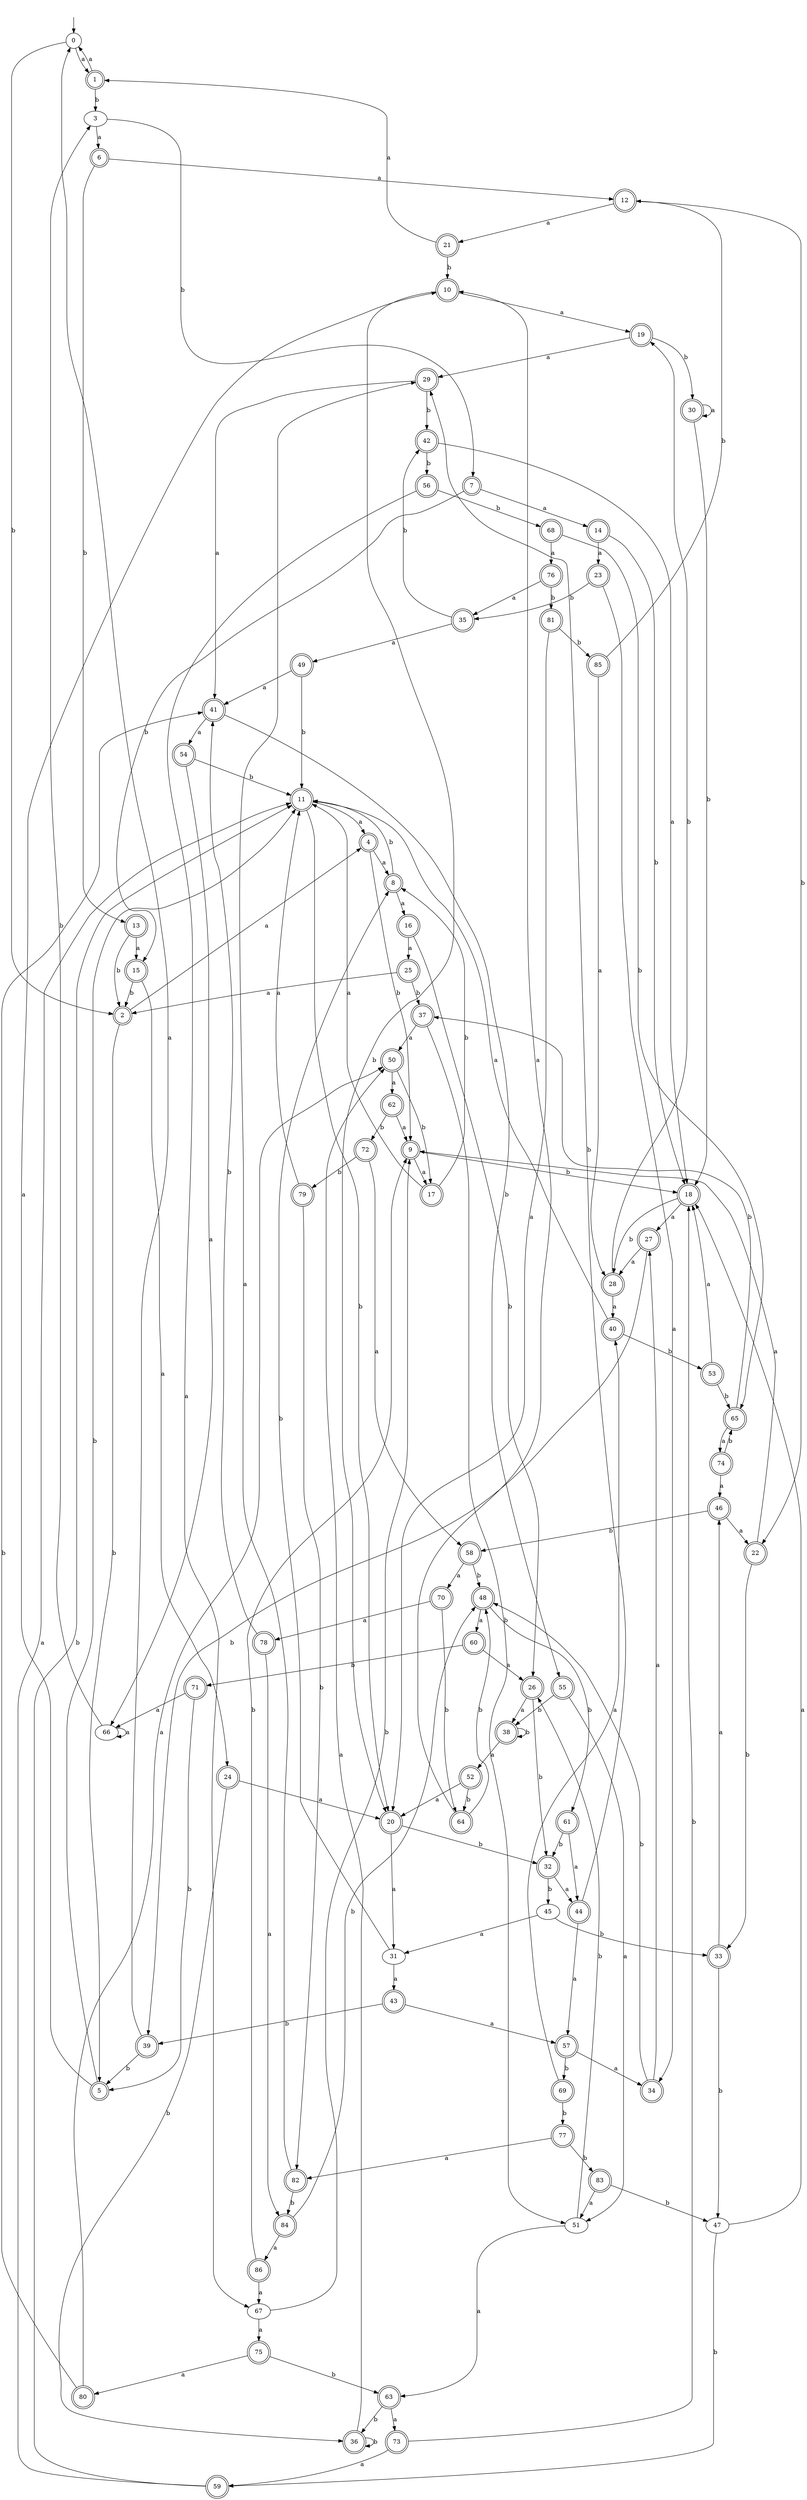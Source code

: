 digraph RandomDFA {
  __start0 [label="", shape=none];
  __start0 -> 0 [label=""];
  0 [shape=circle]
  0 -> 1 [label="a"]
  0 -> 2 [label="b"]
  1 [shape=doublecircle]
  1 -> 0 [label="a"]
  1 -> 3 [label="b"]
  2 [shape=doublecircle]
  2 -> 4 [label="a"]
  2 -> 5 [label="b"]
  3
  3 -> 6 [label="a"]
  3 -> 7 [label="b"]
  4 [shape=doublecircle]
  4 -> 8 [label="a"]
  4 -> 9 [label="b"]
  5 [shape=doublecircle]
  5 -> 10 [label="a"]
  5 -> 11 [label="b"]
  6 [shape=doublecircle]
  6 -> 12 [label="a"]
  6 -> 13 [label="b"]
  7 [shape=doublecircle]
  7 -> 14 [label="a"]
  7 -> 15 [label="b"]
  8 [shape=doublecircle]
  8 -> 16 [label="a"]
  8 -> 11 [label="b"]
  9 [shape=doublecircle]
  9 -> 17 [label="a"]
  9 -> 18 [label="b"]
  10 [shape=doublecircle]
  10 -> 19 [label="a"]
  10 -> 20 [label="b"]
  11 [shape=doublecircle]
  11 -> 4 [label="a"]
  11 -> 20 [label="b"]
  12 [shape=doublecircle]
  12 -> 21 [label="a"]
  12 -> 22 [label="b"]
  13 [shape=doublecircle]
  13 -> 15 [label="a"]
  13 -> 2 [label="b"]
  14 [shape=doublecircle]
  14 -> 23 [label="a"]
  14 -> 18 [label="b"]
  15 [shape=doublecircle]
  15 -> 24 [label="a"]
  15 -> 2 [label="b"]
  16 [shape=doublecircle]
  16 -> 25 [label="a"]
  16 -> 26 [label="b"]
  17 [shape=doublecircle]
  17 -> 11 [label="a"]
  17 -> 8 [label="b"]
  18 [shape=doublecircle]
  18 -> 27 [label="a"]
  18 -> 28 [label="b"]
  19 [shape=doublecircle]
  19 -> 29 [label="a"]
  19 -> 30 [label="b"]
  20 [shape=doublecircle]
  20 -> 31 [label="a"]
  20 -> 32 [label="b"]
  21 [shape=doublecircle]
  21 -> 1 [label="a"]
  21 -> 10 [label="b"]
  22 [shape=doublecircle]
  22 -> 9 [label="a"]
  22 -> 33 [label="b"]
  23 [shape=doublecircle]
  23 -> 34 [label="a"]
  23 -> 35 [label="b"]
  24 [shape=doublecircle]
  24 -> 20 [label="a"]
  24 -> 36 [label="b"]
  25 [shape=doublecircle]
  25 -> 2 [label="a"]
  25 -> 37 [label="b"]
  26 [shape=doublecircle]
  26 -> 38 [label="a"]
  26 -> 32 [label="b"]
  27 [shape=doublecircle]
  27 -> 28 [label="a"]
  27 -> 39 [label="b"]
  28 [shape=doublecircle]
  28 -> 40 [label="a"]
  28 -> 19 [label="b"]
  29 [shape=doublecircle]
  29 -> 41 [label="a"]
  29 -> 42 [label="b"]
  30 [shape=doublecircle]
  30 -> 30 [label="a"]
  30 -> 18 [label="b"]
  31
  31 -> 43 [label="a"]
  31 -> 8 [label="b"]
  32 [shape=doublecircle]
  32 -> 44 [label="a"]
  32 -> 45 [label="b"]
  33 [shape=doublecircle]
  33 -> 46 [label="a"]
  33 -> 47 [label="b"]
  34 [shape=doublecircle]
  34 -> 27 [label="a"]
  34 -> 48 [label="b"]
  35 [shape=doublecircle]
  35 -> 49 [label="a"]
  35 -> 42 [label="b"]
  36 [shape=doublecircle]
  36 -> 50 [label="a"]
  36 -> 36 [label="b"]
  37 [shape=doublecircle]
  37 -> 50 [label="a"]
  37 -> 51 [label="b"]
  38 [shape=doublecircle]
  38 -> 52 [label="a"]
  38 -> 38 [label="b"]
  39 [shape=doublecircle]
  39 -> 0 [label="a"]
  39 -> 5 [label="b"]
  40 [shape=doublecircle]
  40 -> 11 [label="a"]
  40 -> 53 [label="b"]
  41 [shape=doublecircle]
  41 -> 54 [label="a"]
  41 -> 55 [label="b"]
  42 [shape=doublecircle]
  42 -> 18 [label="a"]
  42 -> 56 [label="b"]
  43 [shape=doublecircle]
  43 -> 57 [label="a"]
  43 -> 39 [label="b"]
  44 [shape=doublecircle]
  44 -> 57 [label="a"]
  44 -> 29 [label="b"]
  45
  45 -> 31 [label="a"]
  45 -> 33 [label="b"]
  46 [shape=doublecircle]
  46 -> 22 [label="a"]
  46 -> 58 [label="b"]
  47
  47 -> 18 [label="a"]
  47 -> 59 [label="b"]
  48 [shape=doublecircle]
  48 -> 60 [label="a"]
  48 -> 61 [label="b"]
  49 [shape=doublecircle]
  49 -> 41 [label="a"]
  49 -> 11 [label="b"]
  50 [shape=doublecircle]
  50 -> 62 [label="a"]
  50 -> 17 [label="b"]
  51
  51 -> 63 [label="a"]
  51 -> 26 [label="b"]
  52 [shape=doublecircle]
  52 -> 20 [label="a"]
  52 -> 64 [label="b"]
  53 [shape=doublecircle]
  53 -> 18 [label="a"]
  53 -> 65 [label="b"]
  54 [shape=doublecircle]
  54 -> 66 [label="a"]
  54 -> 11 [label="b"]
  55 [shape=doublecircle]
  55 -> 51 [label="a"]
  55 -> 38 [label="b"]
  56 [shape=doublecircle]
  56 -> 67 [label="a"]
  56 -> 68 [label="b"]
  57 [shape=doublecircle]
  57 -> 34 [label="a"]
  57 -> 69 [label="b"]
  58 [shape=doublecircle]
  58 -> 70 [label="a"]
  58 -> 48 [label="b"]
  59 [shape=doublecircle]
  59 -> 11 [label="a"]
  59 -> 11 [label="b"]
  60 [shape=doublecircle]
  60 -> 26 [label="a"]
  60 -> 71 [label="b"]
  61 [shape=doublecircle]
  61 -> 44 [label="a"]
  61 -> 32 [label="b"]
  62 [shape=doublecircle]
  62 -> 9 [label="a"]
  62 -> 72 [label="b"]
  63 [shape=doublecircle]
  63 -> 73 [label="a"]
  63 -> 36 [label="b"]
  64 [shape=doublecircle]
  64 -> 10 [label="a"]
  64 -> 48 [label="b"]
  65 [shape=doublecircle]
  65 -> 74 [label="a"]
  65 -> 37 [label="b"]
  66
  66 -> 66 [label="a"]
  66 -> 3 [label="b"]
  67
  67 -> 75 [label="a"]
  67 -> 9 [label="b"]
  68 [shape=doublecircle]
  68 -> 76 [label="a"]
  68 -> 65 [label="b"]
  69 [shape=doublecircle]
  69 -> 40 [label="a"]
  69 -> 77 [label="b"]
  70 [shape=doublecircle]
  70 -> 78 [label="a"]
  70 -> 64 [label="b"]
  71 [shape=doublecircle]
  71 -> 66 [label="a"]
  71 -> 5 [label="b"]
  72 [shape=doublecircle]
  72 -> 58 [label="a"]
  72 -> 79 [label="b"]
  73 [shape=doublecircle]
  73 -> 59 [label="a"]
  73 -> 18 [label="b"]
  74 [shape=doublecircle]
  74 -> 46 [label="a"]
  74 -> 65 [label="b"]
  75 [shape=doublecircle]
  75 -> 80 [label="a"]
  75 -> 63 [label="b"]
  76 [shape=doublecircle]
  76 -> 35 [label="a"]
  76 -> 81 [label="b"]
  77 [shape=doublecircle]
  77 -> 82 [label="a"]
  77 -> 83 [label="b"]
  78 [shape=doublecircle]
  78 -> 84 [label="a"]
  78 -> 41 [label="b"]
  79 [shape=doublecircle]
  79 -> 11 [label="a"]
  79 -> 82 [label="b"]
  80 [shape=doublecircle]
  80 -> 50 [label="a"]
  80 -> 41 [label="b"]
  81 [shape=doublecircle]
  81 -> 20 [label="a"]
  81 -> 85 [label="b"]
  82 [shape=doublecircle]
  82 -> 29 [label="a"]
  82 -> 84 [label="b"]
  83 [shape=doublecircle]
  83 -> 51 [label="a"]
  83 -> 47 [label="b"]
  84 [shape=doublecircle]
  84 -> 86 [label="a"]
  84 -> 48 [label="b"]
  85 [shape=doublecircle]
  85 -> 28 [label="a"]
  85 -> 12 [label="b"]
  86 [shape=doublecircle]
  86 -> 67 [label="a"]
  86 -> 9 [label="b"]
}

